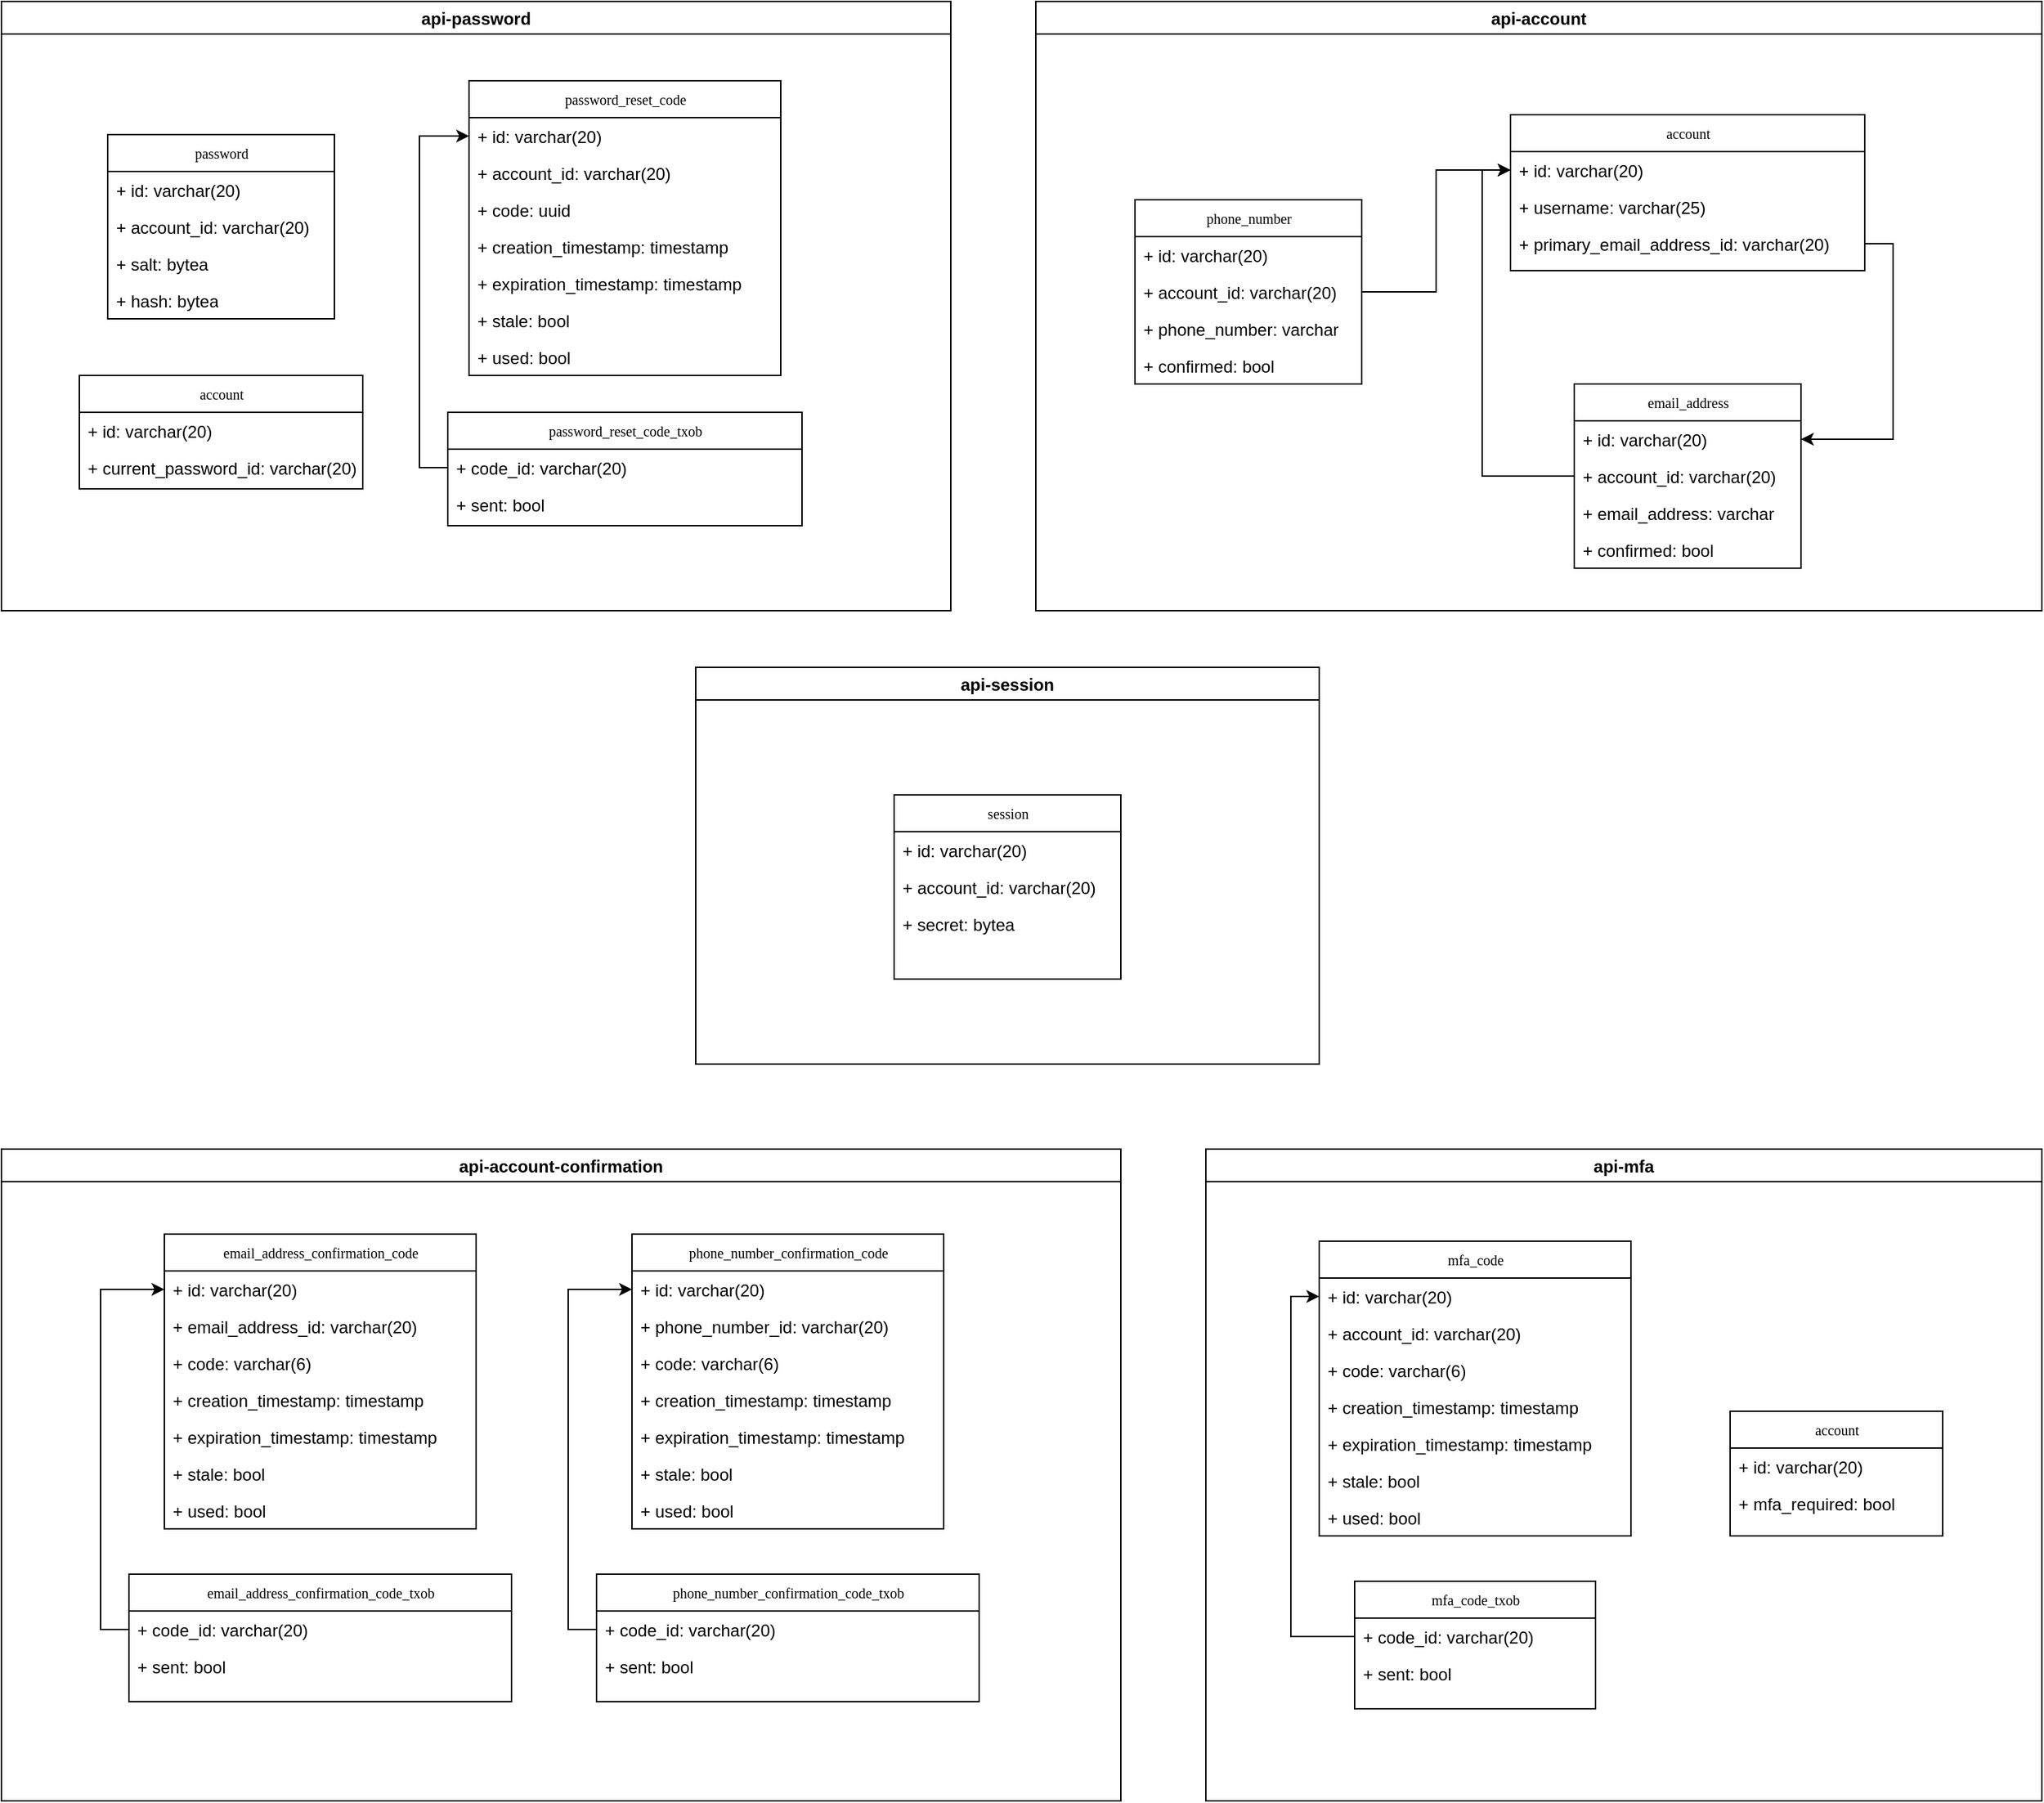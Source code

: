<mxfile version="13.0.3" type="device"><diagram name="Page-1" id="c4acf3e9-155e-7222-9cf6-157b1a14988f"><mxGraphModel dx="3180" dy="1864" grid="1" gridSize="10" guides="1" tooltips="0" connect="1" arrows="1" fold="1" page="0" pageScale="1" pageWidth="850" pageHeight="1100" background="#ffffff" math="0" shadow="0"><root><mxCell id="0"/><mxCell id="1" parent="0"/><mxCell id="SM941Grayl3pryWCEUwA-8" value="api-account-confirmation" style="swimlane;" parent="1" vertex="1"><mxGeometry x="-410" y="620" width="790" height="460" as="geometry"/></mxCell><mxCell id="SM941Grayl3pryWCEUwA-1" value="phone_number_confirmation_code" style="swimlane;html=1;fontStyle=0;childLayout=stackLayout;horizontal=1;startSize=26;fillColor=none;horizontalStack=0;resizeParent=1;resizeLast=0;collapsible=1;marginBottom=0;swimlaneFillColor=#ffffff;rounded=0;shadow=0;comic=0;labelBackgroundColor=none;strokeWidth=1;fontFamily=Verdana;fontSize=10;align=center;" parent="SM941Grayl3pryWCEUwA-8" vertex="1"><mxGeometry x="445" y="60" width="220" height="208" as="geometry"/></mxCell><mxCell id="SM941Grayl3pryWCEUwA-2" value="+ id: varchar(20)" style="text;html=1;strokeColor=none;fillColor=none;align=left;verticalAlign=top;spacingLeft=4;spacingRight=4;whiteSpace=wrap;overflow=hidden;rotatable=0;points=[[0,0.5],[1,0.5]];portConstraint=eastwest;" parent="SM941Grayl3pryWCEUwA-1" vertex="1"><mxGeometry y="26" width="220" height="26" as="geometry"/></mxCell><mxCell id="SM941Grayl3pryWCEUwA-3" value="+ phone_number_id: varchar(20)" style="text;html=1;strokeColor=none;fillColor=none;align=left;verticalAlign=top;spacingLeft=4;spacingRight=4;whiteSpace=wrap;overflow=hidden;rotatable=0;points=[[0,0.5],[1,0.5]];portConstraint=eastwest;" parent="SM941Grayl3pryWCEUwA-1" vertex="1"><mxGeometry y="52" width="220" height="26" as="geometry"/></mxCell><mxCell id="SM941Grayl3pryWCEUwA-4" value="+ code: varchar(6)" style="text;html=1;strokeColor=none;fillColor=none;align=left;verticalAlign=top;spacingLeft=4;spacingRight=4;whiteSpace=wrap;overflow=hidden;rotatable=0;points=[[0,0.5],[1,0.5]];portConstraint=eastwest;" parent="SM941Grayl3pryWCEUwA-1" vertex="1"><mxGeometry y="78" width="220" height="26" as="geometry"/></mxCell><mxCell id="7DR2UrZq0_w4pbEsjHaY-3" value="+ creation_timestamp: timestamp&lt;span class=&quot;pl-k&quot;&gt;&lt;/span&gt;" style="text;html=1;strokeColor=none;fillColor=none;align=left;verticalAlign=top;spacingLeft=4;spacingRight=4;whiteSpace=wrap;overflow=hidden;rotatable=0;points=[[0,0.5],[1,0.5]];portConstraint=eastwest;" vertex="1" parent="SM941Grayl3pryWCEUwA-1"><mxGeometry y="104" width="220" height="26" as="geometry"/></mxCell><mxCell id="SM941Grayl3pryWCEUwA-5" value="+ expiration_timestamp: timestamp&lt;span class=&quot;pl-k&quot;&gt;&lt;/span&gt;" style="text;html=1;strokeColor=none;fillColor=none;align=left;verticalAlign=top;spacingLeft=4;spacingRight=4;whiteSpace=wrap;overflow=hidden;rotatable=0;points=[[0,0.5],[1,0.5]];portConstraint=eastwest;" parent="SM941Grayl3pryWCEUwA-1" vertex="1"><mxGeometry y="130" width="220" height="26" as="geometry"/></mxCell><mxCell id="SM941Grayl3pryWCEUwA-6" value="+ stale: bool" style="text;html=1;strokeColor=none;fillColor=none;align=left;verticalAlign=top;spacingLeft=4;spacingRight=4;whiteSpace=wrap;overflow=hidden;rotatable=0;points=[[0,0.5],[1,0.5]];portConstraint=eastwest;" parent="SM941Grayl3pryWCEUwA-1" vertex="1"><mxGeometry y="156" width="220" height="26" as="geometry"/></mxCell><mxCell id="SM941Grayl3pryWCEUwA-7" value="+ used: bool&lt;span class=&quot;pl-k&quot;&gt;&lt;/span&gt;" style="text;html=1;strokeColor=none;fillColor=none;align=left;verticalAlign=top;spacingLeft=4;spacingRight=4;whiteSpace=wrap;overflow=hidden;rotatable=0;points=[[0,0.5],[1,0.5]];portConstraint=eastwest;" parent="SM941Grayl3pryWCEUwA-1" vertex="1"><mxGeometry y="182" width="220" height="26" as="geometry"/></mxCell><mxCell id="UJHmzE7j7-OvjLkoZ01G-41" value="email_address_confirmation_code" style="swimlane;html=1;fontStyle=0;childLayout=stackLayout;horizontal=1;startSize=26;fillColor=none;horizontalStack=0;resizeParent=1;resizeLast=0;collapsible=1;marginBottom=0;swimlaneFillColor=#ffffff;rounded=0;shadow=0;comic=0;labelBackgroundColor=none;strokeWidth=1;fontFamily=Verdana;fontSize=10;align=center;" parent="SM941Grayl3pryWCEUwA-8" vertex="1"><mxGeometry x="115" y="60" width="220" height="208" as="geometry"/></mxCell><mxCell id="UJHmzE7j7-OvjLkoZ01G-42" value="+ id: varchar(20)" style="text;html=1;strokeColor=none;fillColor=none;align=left;verticalAlign=top;spacingLeft=4;spacingRight=4;whiteSpace=wrap;overflow=hidden;rotatable=0;points=[[0,0.5],[1,0.5]];portConstraint=eastwest;" parent="UJHmzE7j7-OvjLkoZ01G-41" vertex="1"><mxGeometry y="26" width="220" height="26" as="geometry"/></mxCell><mxCell id="UJHmzE7j7-OvjLkoZ01G-43" value="+ email_address_id: varchar(20)" style="text;html=1;strokeColor=none;fillColor=none;align=left;verticalAlign=top;spacingLeft=4;spacingRight=4;whiteSpace=wrap;overflow=hidden;rotatable=0;points=[[0,0.5],[1,0.5]];portConstraint=eastwest;" parent="UJHmzE7j7-OvjLkoZ01G-41" vertex="1"><mxGeometry y="52" width="220" height="26" as="geometry"/></mxCell><mxCell id="UJHmzE7j7-OvjLkoZ01G-45" value="+ code: varchar(6)" style="text;html=1;strokeColor=none;fillColor=none;align=left;verticalAlign=top;spacingLeft=4;spacingRight=4;whiteSpace=wrap;overflow=hidden;rotatable=0;points=[[0,0.5],[1,0.5]];portConstraint=eastwest;" parent="UJHmzE7j7-OvjLkoZ01G-41" vertex="1"><mxGeometry y="78" width="220" height="26" as="geometry"/></mxCell><mxCell id="7DR2UrZq0_w4pbEsjHaY-2" value="+ creation_timestamp: timestamp&lt;span class=&quot;pl-k&quot;&gt;&lt;/span&gt;" style="text;html=1;strokeColor=none;fillColor=none;align=left;verticalAlign=top;spacingLeft=4;spacingRight=4;whiteSpace=wrap;overflow=hidden;rotatable=0;points=[[0,0.5],[1,0.5]];portConstraint=eastwest;" vertex="1" parent="UJHmzE7j7-OvjLkoZ01G-41"><mxGeometry y="104" width="220" height="26" as="geometry"/></mxCell><mxCell id="UJHmzE7j7-OvjLkoZ01G-46" value="+ expiration_timestamp: timestamp&lt;span class=&quot;pl-k&quot;&gt;&lt;/span&gt;" style="text;html=1;strokeColor=none;fillColor=none;align=left;verticalAlign=top;spacingLeft=4;spacingRight=4;whiteSpace=wrap;overflow=hidden;rotatable=0;points=[[0,0.5],[1,0.5]];portConstraint=eastwest;" parent="UJHmzE7j7-OvjLkoZ01G-41" vertex="1"><mxGeometry y="130" width="220" height="26" as="geometry"/></mxCell><mxCell id="UJHmzE7j7-OvjLkoZ01G-47" value="+ stale: bool" style="text;html=1;strokeColor=none;fillColor=none;align=left;verticalAlign=top;spacingLeft=4;spacingRight=4;whiteSpace=wrap;overflow=hidden;rotatable=0;points=[[0,0.5],[1,0.5]];portConstraint=eastwest;" parent="UJHmzE7j7-OvjLkoZ01G-41" vertex="1"><mxGeometry y="156" width="220" height="26" as="geometry"/></mxCell><mxCell id="UJHmzE7j7-OvjLkoZ01G-48" value="+ used: bool&lt;span class=&quot;pl-k&quot;&gt;&lt;/span&gt;" style="text;html=1;strokeColor=none;fillColor=none;align=left;verticalAlign=top;spacingLeft=4;spacingRight=4;whiteSpace=wrap;overflow=hidden;rotatable=0;points=[[0,0.5],[1,0.5]];portConstraint=eastwest;" parent="UJHmzE7j7-OvjLkoZ01G-41" vertex="1"><mxGeometry y="182" width="220" height="26" as="geometry"/></mxCell><mxCell id="7DR2UrZq0_w4pbEsjHaY-34" value="phone_number_confirmation_code_txob" style="swimlane;html=1;fontStyle=0;childLayout=stackLayout;horizontal=1;startSize=26;fillColor=none;horizontalStack=0;resizeParent=1;resizeLast=0;collapsible=1;marginBottom=0;swimlaneFillColor=#ffffff;rounded=0;shadow=0;comic=0;labelBackgroundColor=none;strokeWidth=1;fontFamily=Verdana;fontSize=10;align=center;" vertex="1" parent="SM941Grayl3pryWCEUwA-8"><mxGeometry x="420" y="300" width="270" height="90" as="geometry"/></mxCell><mxCell id="7DR2UrZq0_w4pbEsjHaY-35" value="+ code_id: varchar(20)" style="text;html=1;strokeColor=none;fillColor=none;align=left;verticalAlign=top;spacingLeft=4;spacingRight=4;whiteSpace=wrap;overflow=hidden;rotatable=0;points=[[0,0.5],[1,0.5]];portConstraint=eastwest;" vertex="1" parent="7DR2UrZq0_w4pbEsjHaY-34"><mxGeometry y="26" width="270" height="26" as="geometry"/></mxCell><mxCell id="7DR2UrZq0_w4pbEsjHaY-36" value="+ sent: bool" style="text;html=1;strokeColor=none;fillColor=none;align=left;verticalAlign=top;spacingLeft=4;spacingRight=4;whiteSpace=wrap;overflow=hidden;rotatable=0;points=[[0,0.5],[1,0.5]];portConstraint=eastwest;" vertex="1" parent="7DR2UrZq0_w4pbEsjHaY-34"><mxGeometry y="52" width="270" height="26" as="geometry"/></mxCell><mxCell id="7DR2UrZq0_w4pbEsjHaY-24" value="email_address_confirmation_code_txob" style="swimlane;html=1;fontStyle=0;childLayout=stackLayout;horizontal=1;startSize=26;fillColor=none;horizontalStack=0;resizeParent=1;resizeLast=0;collapsible=1;marginBottom=0;swimlaneFillColor=#ffffff;rounded=0;shadow=0;comic=0;labelBackgroundColor=none;strokeWidth=1;fontFamily=Verdana;fontSize=10;align=center;" vertex="1" parent="SM941Grayl3pryWCEUwA-8"><mxGeometry x="90" y="300" width="270" height="90" as="geometry"/></mxCell><mxCell id="7DR2UrZq0_w4pbEsjHaY-25" value="+ code_id: varchar(20)" style="text;html=1;strokeColor=none;fillColor=none;align=left;verticalAlign=top;spacingLeft=4;spacingRight=4;whiteSpace=wrap;overflow=hidden;rotatable=0;points=[[0,0.5],[1,0.5]];portConstraint=eastwest;" vertex="1" parent="7DR2UrZq0_w4pbEsjHaY-24"><mxGeometry y="26" width="270" height="26" as="geometry"/></mxCell><mxCell id="7DR2UrZq0_w4pbEsjHaY-26" value="+ sent: bool" style="text;html=1;strokeColor=none;fillColor=none;align=left;verticalAlign=top;spacingLeft=4;spacingRight=4;whiteSpace=wrap;overflow=hidden;rotatable=0;points=[[0,0.5],[1,0.5]];portConstraint=eastwest;" vertex="1" parent="7DR2UrZq0_w4pbEsjHaY-24"><mxGeometry y="52" width="270" height="26" as="geometry"/></mxCell><mxCell id="7DR2UrZq0_w4pbEsjHaY-33" style="edgeStyle=orthogonalEdgeStyle;rounded=0;orthogonalLoop=1;jettySize=auto;html=1;exitX=0;exitY=0.5;exitDx=0;exitDy=0;entryX=0;entryY=0.5;entryDx=0;entryDy=0;" edge="1" parent="SM941Grayl3pryWCEUwA-8" source="7DR2UrZq0_w4pbEsjHaY-25" target="UJHmzE7j7-OvjLkoZ01G-42"><mxGeometry relative="1" as="geometry"/></mxCell><mxCell id="7DR2UrZq0_w4pbEsjHaY-37" style="edgeStyle=orthogonalEdgeStyle;rounded=0;orthogonalLoop=1;jettySize=auto;html=1;exitX=0;exitY=0.5;exitDx=0;exitDy=0;entryX=0;entryY=0.5;entryDx=0;entryDy=0;" edge="1" parent="SM941Grayl3pryWCEUwA-8" source="7DR2UrZq0_w4pbEsjHaY-35" target="SM941Grayl3pryWCEUwA-2"><mxGeometry relative="1" as="geometry"/></mxCell><mxCell id="SM941Grayl3pryWCEUwA-9" value="api-mfa" style="swimlane;" parent="1" vertex="1"><mxGeometry x="440" y="620" width="590" height="460" as="geometry"/></mxCell><mxCell id="7DR2UrZq0_w4pbEsjHaY-5" value="account" style="swimlane;html=1;fontStyle=0;childLayout=stackLayout;horizontal=1;startSize=26;fillColor=none;horizontalStack=0;resizeParent=1;resizeLast=0;collapsible=1;marginBottom=0;swimlaneFillColor=#ffffff;rounded=0;shadow=0;comic=0;labelBackgroundColor=none;strokeWidth=1;fontFamily=Verdana;fontSize=10;align=center;" vertex="1" parent="SM941Grayl3pryWCEUwA-9"><mxGeometry x="370" y="185" width="150" height="88" as="geometry"/></mxCell><mxCell id="7DR2UrZq0_w4pbEsjHaY-6" value="+ id: varchar(20)" style="text;html=1;strokeColor=none;fillColor=none;align=left;verticalAlign=top;spacingLeft=4;spacingRight=4;whiteSpace=wrap;overflow=hidden;rotatable=0;points=[[0,0.5],[1,0.5]];portConstraint=eastwest;" vertex="1" parent="7DR2UrZq0_w4pbEsjHaY-5"><mxGeometry y="26" width="150" height="26" as="geometry"/></mxCell><mxCell id="7DR2UrZq0_w4pbEsjHaY-9" value="+ mfa_required: bool" style="text;html=1;strokeColor=none;fillColor=none;align=left;verticalAlign=top;spacingLeft=4;spacingRight=4;whiteSpace=wrap;overflow=hidden;rotatable=0;points=[[0,0.5],[1,0.5]];portConstraint=eastwest;" vertex="1" parent="7DR2UrZq0_w4pbEsjHaY-5"><mxGeometry y="52" width="150" height="26" as="geometry"/></mxCell><mxCell id="7DR2UrZq0_w4pbEsjHaY-38" value="mfa_code_txob" style="swimlane;html=1;fontStyle=0;childLayout=stackLayout;horizontal=1;startSize=26;fillColor=none;horizontalStack=0;resizeParent=1;resizeLast=0;collapsible=1;marginBottom=0;swimlaneFillColor=#ffffff;rounded=0;shadow=0;comic=0;labelBackgroundColor=none;strokeWidth=1;fontFamily=Verdana;fontSize=10;align=center;" vertex="1" parent="SM941Grayl3pryWCEUwA-9"><mxGeometry x="105" y="305" width="170" height="90" as="geometry"/></mxCell><mxCell id="7DR2UrZq0_w4pbEsjHaY-39" value="+ code_id: varchar(20)" style="text;html=1;strokeColor=none;fillColor=none;align=left;verticalAlign=top;spacingLeft=4;spacingRight=4;whiteSpace=wrap;overflow=hidden;rotatable=0;points=[[0,0.5],[1,0.5]];portConstraint=eastwest;" vertex="1" parent="7DR2UrZq0_w4pbEsjHaY-38"><mxGeometry y="26" width="170" height="26" as="geometry"/></mxCell><mxCell id="7DR2UrZq0_w4pbEsjHaY-40" value="+ sent: bool" style="text;html=1;strokeColor=none;fillColor=none;align=left;verticalAlign=top;spacingLeft=4;spacingRight=4;whiteSpace=wrap;overflow=hidden;rotatable=0;points=[[0,0.5],[1,0.5]];portConstraint=eastwest;" vertex="1" parent="7DR2UrZq0_w4pbEsjHaY-38"><mxGeometry y="52" width="170" height="26" as="geometry"/></mxCell><mxCell id="UJHmzE7j7-OvjLkoZ01G-32" value="mfa_code" style="swimlane;html=1;fontStyle=0;childLayout=stackLayout;horizontal=1;startSize=26;fillColor=none;horizontalStack=0;resizeParent=1;resizeLast=0;collapsible=1;marginBottom=0;swimlaneFillColor=#ffffff;rounded=0;shadow=0;comic=0;labelBackgroundColor=none;strokeWidth=1;fontFamily=Verdana;fontSize=10;align=center;" parent="SM941Grayl3pryWCEUwA-9" vertex="1"><mxGeometry x="80" y="65" width="220" height="208" as="geometry"/></mxCell><mxCell id="UJHmzE7j7-OvjLkoZ01G-33" value="+ id: varchar(20)" style="text;html=1;strokeColor=none;fillColor=none;align=left;verticalAlign=top;spacingLeft=4;spacingRight=4;whiteSpace=wrap;overflow=hidden;rotatable=0;points=[[0,0.5],[1,0.5]];portConstraint=eastwest;" parent="UJHmzE7j7-OvjLkoZ01G-32" vertex="1"><mxGeometry y="26" width="220" height="26" as="geometry"/></mxCell><mxCell id="UJHmzE7j7-OvjLkoZ01G-34" value="+ account_id: varchar(20)" style="text;html=1;strokeColor=none;fillColor=none;align=left;verticalAlign=top;spacingLeft=4;spacingRight=4;whiteSpace=wrap;overflow=hidden;rotatable=0;points=[[0,0.5],[1,0.5]];portConstraint=eastwest;" parent="UJHmzE7j7-OvjLkoZ01G-32" vertex="1"><mxGeometry y="52" width="220" height="26" as="geometry"/></mxCell><mxCell id="UJHmzE7j7-OvjLkoZ01G-36" value="+ code: varchar(6)" style="text;html=1;strokeColor=none;fillColor=none;align=left;verticalAlign=top;spacingLeft=4;spacingRight=4;whiteSpace=wrap;overflow=hidden;rotatable=0;points=[[0,0.5],[1,0.5]];portConstraint=eastwest;" parent="UJHmzE7j7-OvjLkoZ01G-32" vertex="1"><mxGeometry y="78" width="220" height="26" as="geometry"/></mxCell><mxCell id="7DR2UrZq0_w4pbEsjHaY-4" value="+ creation_timestamp: timestamp&lt;span class=&quot;pl-k&quot;&gt;&lt;/span&gt;" style="text;html=1;strokeColor=none;fillColor=none;align=left;verticalAlign=top;spacingLeft=4;spacingRight=4;whiteSpace=wrap;overflow=hidden;rotatable=0;points=[[0,0.5],[1,0.5]];portConstraint=eastwest;" vertex="1" parent="UJHmzE7j7-OvjLkoZ01G-32"><mxGeometry y="104" width="220" height="26" as="geometry"/></mxCell><mxCell id="UJHmzE7j7-OvjLkoZ01G-37" value="+ expiration_timestamp: timestamp&lt;span class=&quot;pl-k&quot;&gt;&lt;/span&gt;" style="text;html=1;strokeColor=none;fillColor=none;align=left;verticalAlign=top;spacingLeft=4;spacingRight=4;whiteSpace=wrap;overflow=hidden;rotatable=0;points=[[0,0.5],[1,0.5]];portConstraint=eastwest;" parent="UJHmzE7j7-OvjLkoZ01G-32" vertex="1"><mxGeometry y="130" width="220" height="26" as="geometry"/></mxCell><mxCell id="UJHmzE7j7-OvjLkoZ01G-38" value="+ stale: bool" style="text;html=1;strokeColor=none;fillColor=none;align=left;verticalAlign=top;spacingLeft=4;spacingRight=4;whiteSpace=wrap;overflow=hidden;rotatable=0;points=[[0,0.5],[1,0.5]];portConstraint=eastwest;" parent="UJHmzE7j7-OvjLkoZ01G-32" vertex="1"><mxGeometry y="156" width="220" height="26" as="geometry"/></mxCell><mxCell id="UJHmzE7j7-OvjLkoZ01G-39" value="+ used: bool&lt;span class=&quot;pl-k&quot;&gt;&lt;/span&gt;" style="text;html=1;strokeColor=none;fillColor=none;align=left;verticalAlign=top;spacingLeft=4;spacingRight=4;whiteSpace=wrap;overflow=hidden;rotatable=0;points=[[0,0.5],[1,0.5]];portConstraint=eastwest;" parent="UJHmzE7j7-OvjLkoZ01G-32" vertex="1"><mxGeometry y="182" width="220" height="26" as="geometry"/></mxCell><mxCell id="7DR2UrZq0_w4pbEsjHaY-41" style="edgeStyle=orthogonalEdgeStyle;rounded=0;orthogonalLoop=1;jettySize=auto;html=1;exitX=0;exitY=0.5;exitDx=0;exitDy=0;entryX=0;entryY=0.5;entryDx=0;entryDy=0;" edge="1" parent="SM941Grayl3pryWCEUwA-9" source="7DR2UrZq0_w4pbEsjHaY-39" target="UJHmzE7j7-OvjLkoZ01G-33"><mxGeometry relative="1" as="geometry"/></mxCell><mxCell id="SM941Grayl3pryWCEUwA-10" value="api-password" style="swimlane;" parent="1" vertex="1"><mxGeometry x="-410" y="-190" width="670" height="430" as="geometry"/></mxCell><mxCell id="UJHmzE7j7-OvjLkoZ01G-19" value="password_reset_code" style="swimlane;html=1;fontStyle=0;childLayout=stackLayout;horizontal=1;startSize=26;fillColor=none;horizontalStack=0;resizeParent=1;resizeLast=0;collapsible=1;marginBottom=0;swimlaneFillColor=#ffffff;rounded=0;shadow=0;comic=0;labelBackgroundColor=none;strokeWidth=1;fontFamily=Verdana;fontSize=10;align=center;" parent="SM941Grayl3pryWCEUwA-10" vertex="1"><mxGeometry x="330" y="56" width="220" height="208" as="geometry"/></mxCell><mxCell id="UJHmzE7j7-OvjLkoZ01G-20" value="+ id: varchar(20)" style="text;html=1;strokeColor=none;fillColor=none;align=left;verticalAlign=top;spacingLeft=4;spacingRight=4;whiteSpace=wrap;overflow=hidden;rotatable=0;points=[[0,0.5],[1,0.5]];portConstraint=eastwest;" parent="UJHmzE7j7-OvjLkoZ01G-19" vertex="1"><mxGeometry y="26" width="220" height="26" as="geometry"/></mxCell><mxCell id="UJHmzE7j7-OvjLkoZ01G-21" value="+ account_id: varchar(20)" style="text;html=1;strokeColor=none;fillColor=none;align=left;verticalAlign=top;spacingLeft=4;spacingRight=4;whiteSpace=wrap;overflow=hidden;rotatable=0;points=[[0,0.5],[1,0.5]];portConstraint=eastwest;" parent="UJHmzE7j7-OvjLkoZ01G-19" vertex="1"><mxGeometry y="52" width="220" height="26" as="geometry"/></mxCell><mxCell id="UJHmzE7j7-OvjLkoZ01G-23" value="+ code: uuid&lt;span class=&quot;pl-k&quot;&gt;&lt;/span&gt;" style="text;html=1;strokeColor=none;fillColor=none;align=left;verticalAlign=top;spacingLeft=4;spacingRight=4;whiteSpace=wrap;overflow=hidden;rotatable=0;points=[[0,0.5],[1,0.5]];portConstraint=eastwest;" parent="UJHmzE7j7-OvjLkoZ01G-19" vertex="1"><mxGeometry y="78" width="220" height="26" as="geometry"/></mxCell><mxCell id="7DR2UrZq0_w4pbEsjHaY-1" value="+ creation_timestamp: timestamp&lt;span class=&quot;pl-k&quot;&gt;&lt;/span&gt;" style="text;html=1;strokeColor=none;fillColor=none;align=left;verticalAlign=top;spacingLeft=4;spacingRight=4;whiteSpace=wrap;overflow=hidden;rotatable=0;points=[[0,0.5],[1,0.5]];portConstraint=eastwest;" vertex="1" parent="UJHmzE7j7-OvjLkoZ01G-19"><mxGeometry y="104" width="220" height="26" as="geometry"/></mxCell><mxCell id="UJHmzE7j7-OvjLkoZ01G-29" value="+ expiration_timestamp: timestamp&lt;span class=&quot;pl-k&quot;&gt;&lt;/span&gt;" style="text;html=1;strokeColor=none;fillColor=none;align=left;verticalAlign=top;spacingLeft=4;spacingRight=4;whiteSpace=wrap;overflow=hidden;rotatable=0;points=[[0,0.5],[1,0.5]];portConstraint=eastwest;" parent="UJHmzE7j7-OvjLkoZ01G-19" vertex="1"><mxGeometry y="130" width="220" height="26" as="geometry"/></mxCell><mxCell id="UJHmzE7j7-OvjLkoZ01G-31" value="+ stale: bool" style="text;html=1;strokeColor=none;fillColor=none;align=left;verticalAlign=top;spacingLeft=4;spacingRight=4;whiteSpace=wrap;overflow=hidden;rotatable=0;points=[[0,0.5],[1,0.5]];portConstraint=eastwest;" parent="UJHmzE7j7-OvjLkoZ01G-19" vertex="1"><mxGeometry y="156" width="220" height="26" as="geometry"/></mxCell><mxCell id="UJHmzE7j7-OvjLkoZ01G-30" value="+ used: bool&lt;span class=&quot;pl-k&quot;&gt;&lt;/span&gt;" style="text;html=1;strokeColor=none;fillColor=none;align=left;verticalAlign=top;spacingLeft=4;spacingRight=4;whiteSpace=wrap;overflow=hidden;rotatable=0;points=[[0,0.5],[1,0.5]];portConstraint=eastwest;" parent="UJHmzE7j7-OvjLkoZ01G-19" vertex="1"><mxGeometry y="182" width="220" height="26" as="geometry"/></mxCell><mxCell id="UJHmzE7j7-OvjLkoZ01G-11" value="password" style="swimlane;html=1;fontStyle=0;childLayout=stackLayout;horizontal=1;startSize=26;fillColor=none;horizontalStack=0;resizeParent=1;resizeLast=0;collapsible=1;marginBottom=0;swimlaneFillColor=#ffffff;rounded=0;shadow=0;comic=0;labelBackgroundColor=none;strokeWidth=1;fontFamily=Verdana;fontSize=10;align=center;" parent="SM941Grayl3pryWCEUwA-10" vertex="1"><mxGeometry x="75" y="94" width="160" height="130" as="geometry"/></mxCell><mxCell id="UJHmzE7j7-OvjLkoZ01G-12" value="+ id: varchar(20)" style="text;html=1;strokeColor=none;fillColor=none;align=left;verticalAlign=top;spacingLeft=4;spacingRight=4;whiteSpace=wrap;overflow=hidden;rotatable=0;points=[[0,0.5],[1,0.5]];portConstraint=eastwest;" parent="UJHmzE7j7-OvjLkoZ01G-11" vertex="1"><mxGeometry y="26" width="160" height="26" as="geometry"/></mxCell><mxCell id="UJHmzE7j7-OvjLkoZ01G-13" value="+ account_id: varchar(20)" style="text;html=1;strokeColor=none;fillColor=none;align=left;verticalAlign=top;spacingLeft=4;spacingRight=4;whiteSpace=wrap;overflow=hidden;rotatable=0;points=[[0,0.5],[1,0.5]];portConstraint=eastwest;" parent="UJHmzE7j7-OvjLkoZ01G-11" vertex="1"><mxGeometry y="52" width="160" height="26" as="geometry"/></mxCell><mxCell id="UJHmzE7j7-OvjLkoZ01G-14" value="+ salt: &lt;span class=&quot;pl-k&quot;&gt;bytea&lt;/span&gt;" style="text;html=1;strokeColor=none;fillColor=none;align=left;verticalAlign=top;spacingLeft=4;spacingRight=4;whiteSpace=wrap;overflow=hidden;rotatable=0;points=[[0,0.5],[1,0.5]];portConstraint=eastwest;" parent="UJHmzE7j7-OvjLkoZ01G-11" vertex="1"><mxGeometry y="78" width="160" height="26" as="geometry"/></mxCell><mxCell id="UJHmzE7j7-OvjLkoZ01G-18" value="+ hash: &lt;span class=&quot;pl-k&quot;&gt;bytea&lt;/span&gt;" style="text;html=1;strokeColor=none;fillColor=none;align=left;verticalAlign=top;spacingLeft=4;spacingRight=4;whiteSpace=wrap;overflow=hidden;rotatable=0;points=[[0,0.5],[1,0.5]];portConstraint=eastwest;" parent="UJHmzE7j7-OvjLkoZ01G-11" vertex="1"><mxGeometry y="104" width="160" height="26" as="geometry"/></mxCell><mxCell id="7DR2UrZq0_w4pbEsjHaY-16" value="password_reset_code_txob" style="swimlane;html=1;fontStyle=0;childLayout=stackLayout;horizontal=1;startSize=26;fillColor=none;horizontalStack=0;resizeParent=1;resizeLast=0;collapsible=1;marginBottom=0;swimlaneFillColor=#ffffff;rounded=0;shadow=0;comic=0;labelBackgroundColor=none;strokeWidth=1;fontFamily=Verdana;fontSize=10;align=center;" vertex="1" parent="SM941Grayl3pryWCEUwA-10"><mxGeometry x="315" y="290" width="250" height="80" as="geometry"/></mxCell><mxCell id="7DR2UrZq0_w4pbEsjHaY-17" value="+ code_id: varchar(20)" style="text;html=1;strokeColor=none;fillColor=none;align=left;verticalAlign=top;spacingLeft=4;spacingRight=4;whiteSpace=wrap;overflow=hidden;rotatable=0;points=[[0,0.5],[1,0.5]];portConstraint=eastwest;" vertex="1" parent="7DR2UrZq0_w4pbEsjHaY-16"><mxGeometry y="26" width="250" height="26" as="geometry"/></mxCell><mxCell id="7DR2UrZq0_w4pbEsjHaY-18" value="+ sent: bool" style="text;html=1;strokeColor=none;fillColor=none;align=left;verticalAlign=top;spacingLeft=4;spacingRight=4;whiteSpace=wrap;overflow=hidden;rotatable=0;points=[[0,0.5],[1,0.5]];portConstraint=eastwest;" vertex="1" parent="7DR2UrZq0_w4pbEsjHaY-16"><mxGeometry y="52" width="250" height="26" as="geometry"/></mxCell><mxCell id="UJHmzE7j7-OvjLkoZ01G-66" value="account" style="swimlane;html=1;fontStyle=0;childLayout=stackLayout;horizontal=1;startSize=26;fillColor=none;horizontalStack=0;resizeParent=1;resizeLast=0;collapsible=1;marginBottom=0;swimlaneFillColor=#ffffff;rounded=0;shadow=0;comic=0;labelBackgroundColor=none;strokeWidth=1;fontFamily=Verdana;fontSize=10;align=center;" parent="SM941Grayl3pryWCEUwA-10" vertex="1"><mxGeometry x="55" y="264" width="200" height="80" as="geometry"/></mxCell><mxCell id="UJHmzE7j7-OvjLkoZ01G-67" value="+ id: varchar(20)" style="text;html=1;strokeColor=none;fillColor=none;align=left;verticalAlign=top;spacingLeft=4;spacingRight=4;whiteSpace=wrap;overflow=hidden;rotatable=0;points=[[0,0.5],[1,0.5]];portConstraint=eastwest;" parent="UJHmzE7j7-OvjLkoZ01G-66" vertex="1"><mxGeometry y="26" width="200" height="26" as="geometry"/></mxCell><mxCell id="UJHmzE7j7-OvjLkoZ01G-68" value="+ current_password_id: varchar(20)" style="text;html=1;strokeColor=none;fillColor=none;align=left;verticalAlign=top;spacingLeft=4;spacingRight=4;whiteSpace=wrap;overflow=hidden;rotatable=0;points=[[0,0.5],[1,0.5]];portConstraint=eastwest;" parent="UJHmzE7j7-OvjLkoZ01G-66" vertex="1"><mxGeometry y="52" width="200" height="26" as="geometry"/></mxCell><mxCell id="7DR2UrZq0_w4pbEsjHaY-32" style="edgeStyle=orthogonalEdgeStyle;rounded=0;orthogonalLoop=1;jettySize=auto;html=1;exitX=0;exitY=0.5;exitDx=0;exitDy=0;entryX=0;entryY=0.5;entryDx=0;entryDy=0;" edge="1" parent="SM941Grayl3pryWCEUwA-10" source="7DR2UrZq0_w4pbEsjHaY-17" target="UJHmzE7j7-OvjLkoZ01G-20"><mxGeometry relative="1" as="geometry"/></mxCell><mxCell id="SM941Grayl3pryWCEUwA-11" value="api-account" style="swimlane;" parent="1" vertex="1"><mxGeometry x="320" y="-190" width="710" height="430" as="geometry"/></mxCell><mxCell id="17acba5748e5396b-30" value="account" style="swimlane;html=1;fontStyle=0;childLayout=stackLayout;horizontal=1;startSize=26;fillColor=none;horizontalStack=0;resizeParent=1;resizeLast=0;collapsible=1;marginBottom=0;swimlaneFillColor=#ffffff;rounded=0;shadow=0;comic=0;labelBackgroundColor=none;strokeWidth=1;fontFamily=Verdana;fontSize=10;align=center;" parent="SM941Grayl3pryWCEUwA-11" vertex="1"><mxGeometry x="335" y="80" width="250" height="110" as="geometry"/></mxCell><mxCell id="17acba5748e5396b-31" value="+ id: varchar(20)" style="text;html=1;strokeColor=none;fillColor=none;align=left;verticalAlign=top;spacingLeft=4;spacingRight=4;whiteSpace=wrap;overflow=hidden;rotatable=0;points=[[0,0.5],[1,0.5]];portConstraint=eastwest;" parent="17acba5748e5396b-30" vertex="1"><mxGeometry y="26" width="250" height="26" as="geometry"/></mxCell><mxCell id="17acba5748e5396b-32" value="+ username: varchar(25)" style="text;html=1;strokeColor=none;fillColor=none;align=left;verticalAlign=top;spacingLeft=4;spacingRight=4;whiteSpace=wrap;overflow=hidden;rotatable=0;points=[[0,0.5],[1,0.5]];portConstraint=eastwest;" parent="17acba5748e5396b-30" vertex="1"><mxGeometry y="52" width="250" height="26" as="geometry"/></mxCell><mxCell id="UJHmzE7j7-OvjLkoZ01G-8" value="+ primary_email_address_id: varchar(20)" style="text;html=1;strokeColor=none;fillColor=none;align=left;verticalAlign=top;spacingLeft=4;spacingRight=4;whiteSpace=wrap;overflow=hidden;rotatable=0;points=[[0,0.5],[1,0.5]];portConstraint=eastwest;" parent="17acba5748e5396b-30" vertex="1"><mxGeometry y="78" width="250" height="26" as="geometry"/></mxCell><mxCell id="17acba5748e5396b-20" value="phone_number" style="swimlane;html=1;fontStyle=0;childLayout=stackLayout;horizontal=1;startSize=26;fillColor=none;horizontalStack=0;resizeParent=1;resizeLast=0;collapsible=1;marginBottom=0;swimlaneFillColor=#ffffff;rounded=0;shadow=0;comic=0;labelBackgroundColor=none;strokeWidth=1;fontFamily=Verdana;fontSize=10;align=center;" parent="SM941Grayl3pryWCEUwA-11" vertex="1"><mxGeometry x="70" y="140" width="160" height="130" as="geometry"/></mxCell><mxCell id="17acba5748e5396b-21" value="+ id: varchar(20)" style="text;html=1;strokeColor=none;fillColor=none;align=left;verticalAlign=top;spacingLeft=4;spacingRight=4;whiteSpace=wrap;overflow=hidden;rotatable=0;points=[[0,0.5],[1,0.5]];portConstraint=eastwest;" parent="17acba5748e5396b-20" vertex="1"><mxGeometry y="26" width="160" height="26" as="geometry"/></mxCell><mxCell id="17acba5748e5396b-24" value="+ account_id: varchar(20)" style="text;html=1;strokeColor=none;fillColor=none;align=left;verticalAlign=top;spacingLeft=4;spacingRight=4;whiteSpace=wrap;overflow=hidden;rotatable=0;points=[[0,0.5],[1,0.5]];portConstraint=eastwest;" parent="17acba5748e5396b-20" vertex="1"><mxGeometry y="52" width="160" height="26" as="geometry"/></mxCell><mxCell id="17acba5748e5396b-26" value="+ phone_number: varchar" style="text;html=1;strokeColor=none;fillColor=none;align=left;verticalAlign=top;spacingLeft=4;spacingRight=4;whiteSpace=wrap;overflow=hidden;rotatable=0;points=[[0,0.5],[1,0.5]];portConstraint=eastwest;" parent="17acba5748e5396b-20" vertex="1"><mxGeometry y="78" width="160" height="26" as="geometry"/></mxCell><mxCell id="SM941Grayl3pryWCEUwA-12" value="+ confirmed: bool" style="text;html=1;strokeColor=none;fillColor=none;align=left;verticalAlign=top;spacingLeft=4;spacingRight=4;whiteSpace=wrap;overflow=hidden;rotatable=0;points=[[0,0.5],[1,0.5]];portConstraint=eastwest;" parent="17acba5748e5396b-20" vertex="1"><mxGeometry y="104" width="160" height="26" as="geometry"/></mxCell><mxCell id="UJHmzE7j7-OvjLkoZ01G-3" value="email_address" style="swimlane;html=1;fontStyle=0;childLayout=stackLayout;horizontal=1;startSize=26;fillColor=none;horizontalStack=0;resizeParent=1;resizeLast=0;collapsible=1;marginBottom=0;swimlaneFillColor=#ffffff;rounded=0;shadow=0;comic=0;labelBackgroundColor=none;strokeWidth=1;fontFamily=Verdana;fontSize=10;align=center;" parent="SM941Grayl3pryWCEUwA-11" vertex="1"><mxGeometry x="380" y="270" width="160" height="130" as="geometry"/></mxCell><mxCell id="UJHmzE7j7-OvjLkoZ01G-4" value="+ id: varchar(20)" style="text;html=1;strokeColor=none;fillColor=none;align=left;verticalAlign=top;spacingLeft=4;spacingRight=4;whiteSpace=wrap;overflow=hidden;rotatable=0;points=[[0,0.5],[1,0.5]];portConstraint=eastwest;" parent="UJHmzE7j7-OvjLkoZ01G-3" vertex="1"><mxGeometry y="26" width="160" height="26" as="geometry"/></mxCell><mxCell id="UJHmzE7j7-OvjLkoZ01G-5" value="+ account_id: varchar(20)" style="text;html=1;strokeColor=none;fillColor=none;align=left;verticalAlign=top;spacingLeft=4;spacingRight=4;whiteSpace=wrap;overflow=hidden;rotatable=0;points=[[0,0.5],[1,0.5]];portConstraint=eastwest;" parent="UJHmzE7j7-OvjLkoZ01G-3" vertex="1"><mxGeometry y="52" width="160" height="26" as="geometry"/></mxCell><mxCell id="UJHmzE7j7-OvjLkoZ01G-6" value="+ email_address: varchar" style="text;html=1;strokeColor=none;fillColor=none;align=left;verticalAlign=top;spacingLeft=4;spacingRight=4;whiteSpace=wrap;overflow=hidden;rotatable=0;points=[[0,0.5],[1,0.5]];portConstraint=eastwest;" parent="UJHmzE7j7-OvjLkoZ01G-3" vertex="1"><mxGeometry y="78" width="160" height="26" as="geometry"/></mxCell><mxCell id="UJHmzE7j7-OvjLkoZ01G-65" value="+ confirmed: bool" style="text;html=1;strokeColor=none;fillColor=none;align=left;verticalAlign=top;spacingLeft=4;spacingRight=4;whiteSpace=wrap;overflow=hidden;rotatable=0;points=[[0,0.5],[1,0.5]];portConstraint=eastwest;" parent="UJHmzE7j7-OvjLkoZ01G-3" vertex="1"><mxGeometry y="104" width="160" height="26" as="geometry"/></mxCell><mxCell id="7DR2UrZq0_w4pbEsjHaY-43" style="edgeStyle=orthogonalEdgeStyle;rounded=0;orthogonalLoop=1;jettySize=auto;html=1;exitX=1;exitY=0.5;exitDx=0;exitDy=0;entryX=1;entryY=0.5;entryDx=0;entryDy=0;" edge="1" parent="SM941Grayl3pryWCEUwA-11" source="UJHmzE7j7-OvjLkoZ01G-8" target="UJHmzE7j7-OvjLkoZ01G-4"><mxGeometry relative="1" as="geometry"/></mxCell><mxCell id="7DR2UrZq0_w4pbEsjHaY-44" style="edgeStyle=orthogonalEdgeStyle;rounded=0;orthogonalLoop=1;jettySize=auto;html=1;exitX=1;exitY=0.5;exitDx=0;exitDy=0;entryX=0;entryY=0.5;entryDx=0;entryDy=0;" edge="1" parent="SM941Grayl3pryWCEUwA-11" source="17acba5748e5396b-24" target="17acba5748e5396b-31"><mxGeometry relative="1" as="geometry"/></mxCell><mxCell id="7DR2UrZq0_w4pbEsjHaY-46" style="edgeStyle=orthogonalEdgeStyle;rounded=0;orthogonalLoop=1;jettySize=auto;html=1;exitX=0;exitY=0.5;exitDx=0;exitDy=0;entryX=0;entryY=0.5;entryDx=0;entryDy=0;" edge="1" parent="SM941Grayl3pryWCEUwA-11" source="UJHmzE7j7-OvjLkoZ01G-5" target="17acba5748e5396b-31"><mxGeometry relative="1" as="geometry"/></mxCell><mxCell id="7DR2UrZq0_w4pbEsjHaY-10" value="api-session" style="swimlane;" vertex="1" parent="1"><mxGeometry x="80" y="280" width="440" height="280" as="geometry"/></mxCell><mxCell id="7DR2UrZq0_w4pbEsjHaY-11" value="session" style="swimlane;html=1;fontStyle=0;childLayout=stackLayout;horizontal=1;startSize=26;fillColor=none;horizontalStack=0;resizeParent=1;resizeLast=0;collapsible=1;marginBottom=0;swimlaneFillColor=#ffffff;rounded=0;shadow=0;comic=0;labelBackgroundColor=none;strokeWidth=1;fontFamily=Verdana;fontSize=10;align=center;" vertex="1" parent="7DR2UrZq0_w4pbEsjHaY-10"><mxGeometry x="140" y="90" width="160" height="130" as="geometry"/></mxCell><mxCell id="7DR2UrZq0_w4pbEsjHaY-12" value="+ id: varchar(20)" style="text;html=1;strokeColor=none;fillColor=none;align=left;verticalAlign=top;spacingLeft=4;spacingRight=4;whiteSpace=wrap;overflow=hidden;rotatable=0;points=[[0,0.5],[1,0.5]];portConstraint=eastwest;" vertex="1" parent="7DR2UrZq0_w4pbEsjHaY-11"><mxGeometry y="26" width="160" height="26" as="geometry"/></mxCell><mxCell id="7DR2UrZq0_w4pbEsjHaY-13" value="+ account_id: varchar(20)" style="text;html=1;strokeColor=none;fillColor=none;align=left;verticalAlign=top;spacingLeft=4;spacingRight=4;whiteSpace=wrap;overflow=hidden;rotatable=0;points=[[0,0.5],[1,0.5]];portConstraint=eastwest;" vertex="1" parent="7DR2UrZq0_w4pbEsjHaY-11"><mxGeometry y="52" width="160" height="26" as="geometry"/></mxCell><mxCell id="7DR2UrZq0_w4pbEsjHaY-42" value="+ secret: bytea" style="text;html=1;strokeColor=none;fillColor=none;align=left;verticalAlign=top;spacingLeft=4;spacingRight=4;whiteSpace=wrap;overflow=hidden;rotatable=0;points=[[0,0.5],[1,0.5]];portConstraint=eastwest;" vertex="1" parent="7DR2UrZq0_w4pbEsjHaY-11"><mxGeometry y="78" width="160" height="26" as="geometry"/></mxCell></root></mxGraphModel></diagram></mxfile>